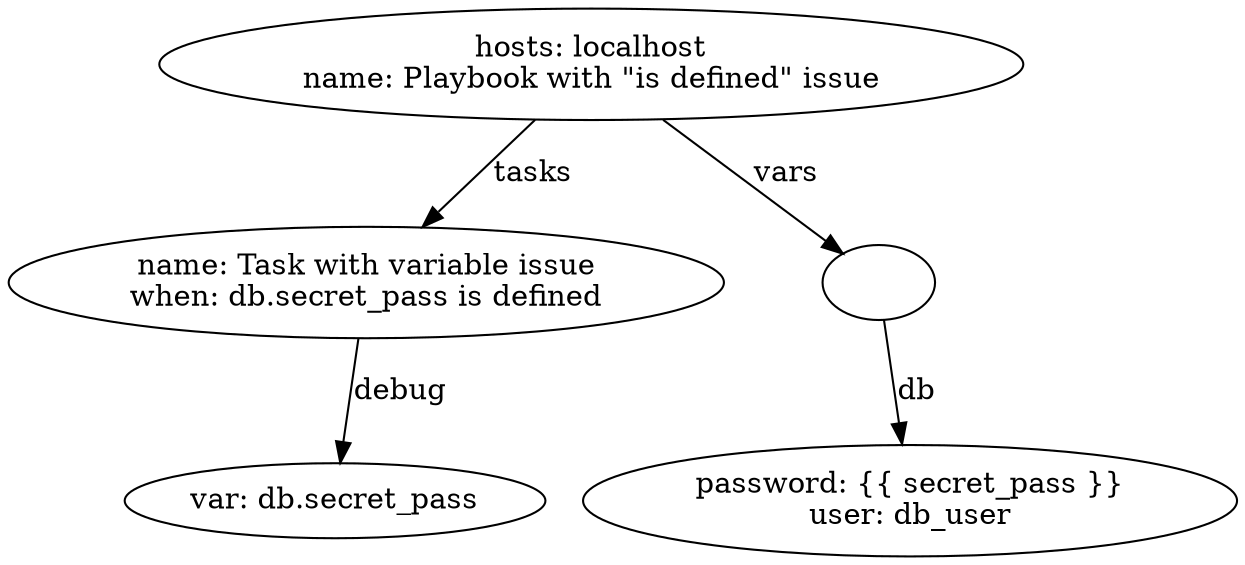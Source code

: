 digraph graphname {
1979 [label="var: db.secret_pass\n"];
1978 [label="name: Task with variable issue\nwhen: db.secret_pass is defined\n"];
1978 -> 1979 [label="debug"];
1981 [label="password: {{ secret_pass }}\nuser: db_user\n"];
1980 [label=""];
1980 -> 1981 [label="db"];
1977 [label="hosts: localhost\nname: Playbook with \"is defined\" issue\n"];
1977 -> 1978 [label="tasks"];
1977 -> 1980 [label="vars"];
}
